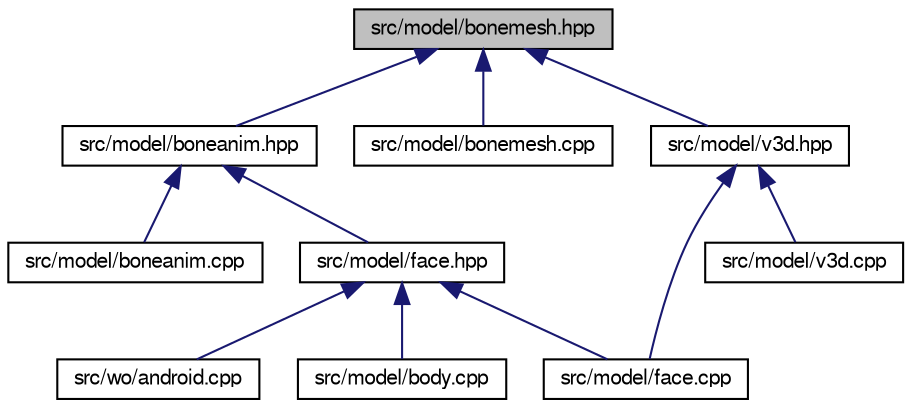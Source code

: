 digraph "src/model/bonemesh.hpp"
{
 // LATEX_PDF_SIZE
  bgcolor="transparent";
  edge [fontname="FreeSans",fontsize="10",labelfontname="FreeSans",labelfontsize="10"];
  node [fontname="FreeSans",fontsize="10",shape=record];
  Node1 [label="src/model/bonemesh.hpp",height=0.2,width=0.4,color="black", fillcolor="grey75", style="filled", fontcolor="black",tooltip=" "];
  Node1 -> Node2 [dir="back",color="midnightblue",fontsize="10",style="solid",fontname="FreeSans"];
  Node2 [label="src/model/boneanim.hpp",height=0.2,width=0.4,color="black",URL="$a01118.html",tooltip=" "];
  Node2 -> Node3 [dir="back",color="midnightblue",fontsize="10",style="solid",fontname="FreeSans"];
  Node3 [label="src/model/boneanim.cpp",height=0.2,width=0.4,color="black",URL="$a01115.html",tooltip=" "];
  Node2 -> Node4 [dir="back",color="midnightblue",fontsize="10",style="solid",fontname="FreeSans"];
  Node4 [label="src/model/face.hpp",height=0.2,width=0.4,color="black",URL="$a01169.html",tooltip=" "];
  Node4 -> Node5 [dir="back",color="midnightblue",fontsize="10",style="solid",fontname="FreeSans"];
  Node5 [label="src/wo/android.cpp",height=0.2,width=0.4,color="black",URL="$a00272.html",tooltip=" "];
  Node4 -> Node6 [dir="back",color="midnightblue",fontsize="10",style="solid",fontname="FreeSans"];
  Node6 [label="src/model/body.cpp",height=0.2,width=0.4,color="black",URL="$a01109.html",tooltip=" "];
  Node4 -> Node7 [dir="back",color="midnightblue",fontsize="10",style="solid",fontname="FreeSans"];
  Node7 [label="src/model/face.cpp",height=0.2,width=0.4,color="black",URL="$a01166.html",tooltip=" "];
  Node1 -> Node8 [dir="back",color="midnightblue",fontsize="10",style="solid",fontname="FreeSans"];
  Node8 [label="src/model/bonemesh.cpp",height=0.2,width=0.4,color="black",URL="$a01130.html",tooltip=" "];
  Node1 -> Node9 [dir="back",color="midnightblue",fontsize="10",style="solid",fontname="FreeSans"];
  Node9 [label="src/model/v3d.hpp",height=0.2,width=0.4,color="black",URL="$a01208.html",tooltip=" "];
  Node9 -> Node7 [dir="back",color="midnightblue",fontsize="10",style="solid",fontname="FreeSans"];
  Node9 -> Node10 [dir="back",color="midnightblue",fontsize="10",style="solid",fontname="FreeSans"];
  Node10 [label="src/model/v3d.cpp",height=0.2,width=0.4,color="black",URL="$a01205.html",tooltip=" "];
}
